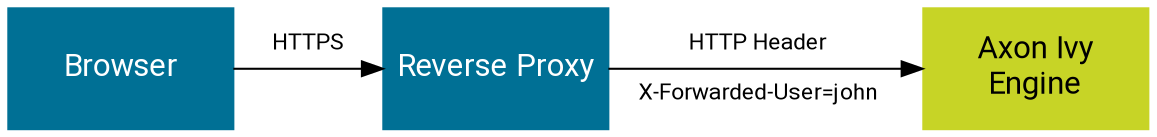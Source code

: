 digraph overview {
  layout=neato;

  node [shape=box, height="0.8", width="2", color="#007095", style=filled, fixedsize="true", margin=0, 
        fontname="Roboto,Helvetica Neue,Arial,sans-serif", fontcolor="white", fontsize=15
       ]; 
    
  /* nodes */
  browser [label="Browser",            pos="0.0,0.0!", height="0.8", width="1.5"];
  reverseproxy [label="Reverse Proxy", pos="2.5,0.0!", height="0.8", width="1.5"]; 
  engine [label="Axon Ivy\nEngine",    pos="6.1,0.0!", height="0.8", width="1.5", color="#C7D426", fontcolor="black"];
  
  /* labels */
  browser -> reverseproxy;
  reverseproxy -> engine;

  /* label edges */
  browser_reverseproxy [label="HTTPS\n \n ",                          pos="1.25,0.0!", height="0.8", width="2.0", shape=none, fillcolor=none, fontcolor="black", fontsize="11"];
  reverseproxy_engine [label="HTTP Header\n \nX-Forwarded-User=john", pos="4.25,0.0!", height="0.8", width="2.0", shape=none, fillcolor=none, fontcolor="black", fontsize="11"];
}